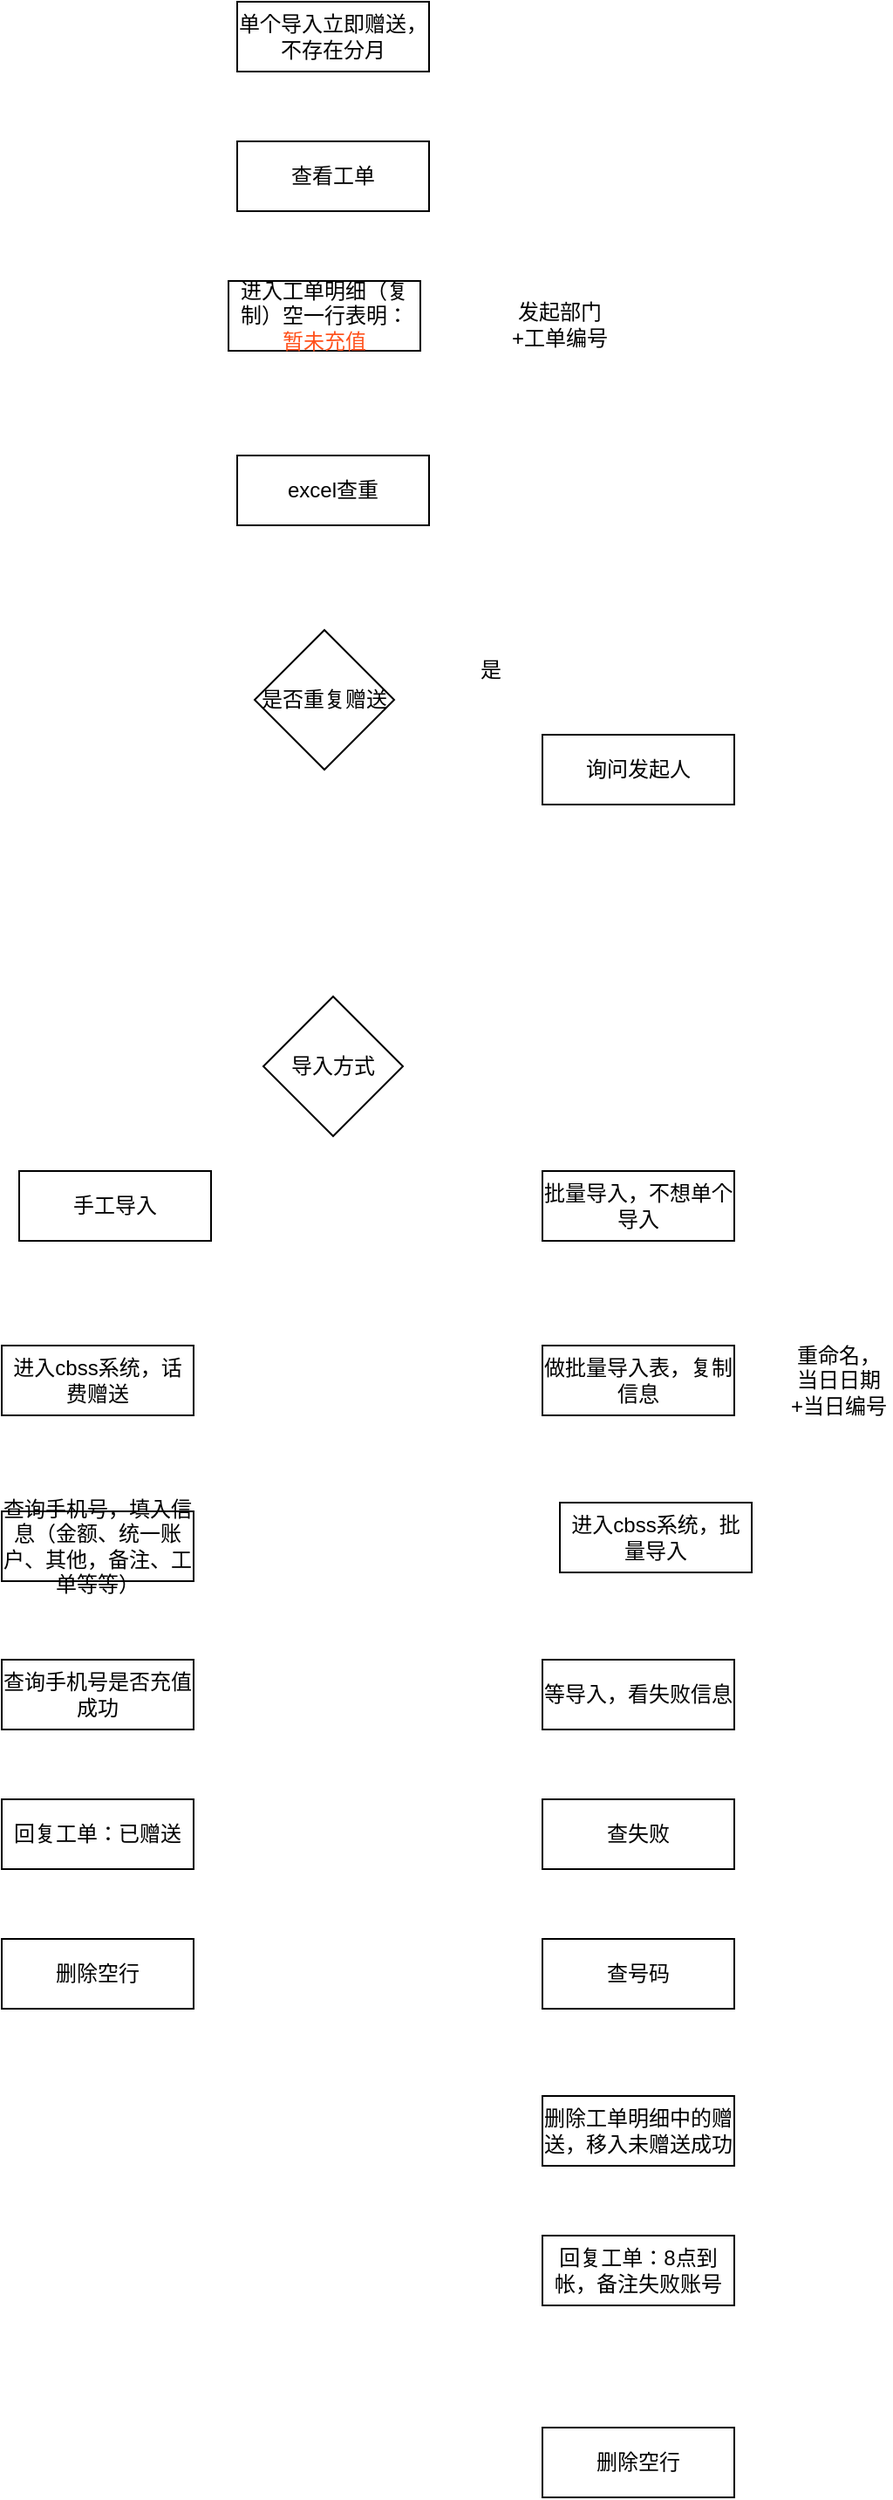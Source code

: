 <mxfile version="24.3.1" type="github">
  <diagram name="第 1 页" id="JPb9Xyj_Zy5FRoCMM1rY">
    <mxGraphModel dx="1158" dy="1779" grid="1" gridSize="10" guides="1" tooltips="1" connect="1" arrows="1" fold="1" page="1" pageScale="1" pageWidth="827" pageHeight="1169" math="0" shadow="0">
      <root>
        <mxCell id="0" />
        <mxCell id="1" parent="0" />
        <mxCell id="A81NCQcHSRhenyB6z1lv-2" value="单个导入立即赠送，不存在分月" style="rounded=0;whiteSpace=wrap;html=1;" vertex="1" parent="1">
          <mxGeometry x="295" y="-270" width="110" height="40" as="geometry" />
        </mxCell>
        <mxCell id="A81NCQcHSRhenyB6z1lv-11" value="查看工单" style="rounded=0;whiteSpace=wrap;html=1;" vertex="1" parent="1">
          <mxGeometry x="295" y="-190" width="110" height="40" as="geometry" />
        </mxCell>
        <mxCell id="A81NCQcHSRhenyB6z1lv-12" value="进入工单明细（复制）空一行表明：&lt;font color=&quot;#ff511c&quot;&gt;暂未充值&lt;/font&gt;" style="rounded=0;whiteSpace=wrap;html=1;" vertex="1" parent="1">
          <mxGeometry x="290" y="-110" width="110" height="40" as="geometry" />
        </mxCell>
        <mxCell id="A81NCQcHSRhenyB6z1lv-13" value="导入方式" style="rhombus;whiteSpace=wrap;html=1;" vertex="1" parent="1">
          <mxGeometry x="310" y="300" width="80" height="80" as="geometry" />
        </mxCell>
        <mxCell id="A81NCQcHSRhenyB6z1lv-16" value="发起部门+工单编号" style="text;html=1;align=center;verticalAlign=middle;whiteSpace=wrap;rounded=0;" vertex="1" parent="1">
          <mxGeometry x="450" y="-100" width="60" height="30" as="geometry" />
        </mxCell>
        <mxCell id="A81NCQcHSRhenyB6z1lv-44" value="手工导入" style="rounded=0;whiteSpace=wrap;html=1;" vertex="1" parent="1">
          <mxGeometry x="170" y="400" width="110" height="40" as="geometry" />
        </mxCell>
        <mxCell id="A81NCQcHSRhenyB6z1lv-45" value="批量导入，不想单个导入" style="rounded=0;whiteSpace=wrap;html=1;" vertex="1" parent="1">
          <mxGeometry x="470" y="400" width="110" height="40" as="geometry" />
        </mxCell>
        <mxCell id="A81NCQcHSRhenyB6z1lv-46" value="进入cbss系统，话费赠送" style="rounded=0;whiteSpace=wrap;html=1;" vertex="1" parent="1">
          <mxGeometry x="160" y="500" width="110" height="40" as="geometry" />
        </mxCell>
        <mxCell id="A81NCQcHSRhenyB6z1lv-47" value="查询手机号，填入信息（金额、统一账户、其他，备注、工单等等）" style="rounded=0;whiteSpace=wrap;html=1;" vertex="1" parent="1">
          <mxGeometry x="160" y="595" width="110" height="40" as="geometry" />
        </mxCell>
        <mxCell id="A81NCQcHSRhenyB6z1lv-48" value="查询手机号是否充值成功" style="rounded=0;whiteSpace=wrap;html=1;" vertex="1" parent="1">
          <mxGeometry x="160" y="680" width="110" height="40" as="geometry" />
        </mxCell>
        <mxCell id="A81NCQcHSRhenyB6z1lv-49" value="回复工单：已赠送" style="rounded=0;whiteSpace=wrap;html=1;" vertex="1" parent="1">
          <mxGeometry x="160" y="760" width="110" height="40" as="geometry" />
        </mxCell>
        <mxCell id="A81NCQcHSRhenyB6z1lv-50" value="删除空行" style="rounded=0;whiteSpace=wrap;html=1;" vertex="1" parent="1">
          <mxGeometry x="160" y="840" width="110" height="40" as="geometry" />
        </mxCell>
        <mxCell id="A81NCQcHSRhenyB6z1lv-51" value="做批量导入表，复制信息" style="rounded=0;whiteSpace=wrap;html=1;" vertex="1" parent="1">
          <mxGeometry x="470" y="500" width="110" height="40" as="geometry" />
        </mxCell>
        <mxCell id="A81NCQcHSRhenyB6z1lv-52" value="重命名，当日日期+当日编号" style="text;html=1;align=center;verticalAlign=middle;whiteSpace=wrap;rounded=0;" vertex="1" parent="1">
          <mxGeometry x="610" y="505" width="60" height="30" as="geometry" />
        </mxCell>
        <mxCell id="A81NCQcHSRhenyB6z1lv-53" value="进入cbss系统，批量导入" style="rounded=0;whiteSpace=wrap;html=1;" vertex="1" parent="1">
          <mxGeometry x="480" y="590" width="110" height="40" as="geometry" />
        </mxCell>
        <mxCell id="A81NCQcHSRhenyB6z1lv-54" value="等导入，看失败信息" style="rounded=0;whiteSpace=wrap;html=1;" vertex="1" parent="1">
          <mxGeometry x="470" y="680" width="110" height="40" as="geometry" />
        </mxCell>
        <mxCell id="A81NCQcHSRhenyB6z1lv-55" value="查失败" style="rounded=0;whiteSpace=wrap;html=1;" vertex="1" parent="1">
          <mxGeometry x="470" y="760" width="110" height="40" as="geometry" />
        </mxCell>
        <mxCell id="A81NCQcHSRhenyB6z1lv-56" value="excel查重" style="rounded=0;whiteSpace=wrap;html=1;" vertex="1" parent="1">
          <mxGeometry x="295" y="-10" width="110" height="40" as="geometry" />
        </mxCell>
        <mxCell id="A81NCQcHSRhenyB6z1lv-58" value="是否重复赠送" style="rhombus;whiteSpace=wrap;html=1;" vertex="1" parent="1">
          <mxGeometry x="305" y="90" width="80" height="80" as="geometry" />
        </mxCell>
        <mxCell id="A81NCQcHSRhenyB6z1lv-59" value="询问发起人" style="rounded=0;whiteSpace=wrap;html=1;" vertex="1" parent="1">
          <mxGeometry x="470" y="150" width="110" height="40" as="geometry" />
        </mxCell>
        <mxCell id="A81NCQcHSRhenyB6z1lv-61" value="查号码" style="rounded=0;whiteSpace=wrap;html=1;" vertex="1" parent="1">
          <mxGeometry x="470" y="840" width="110" height="40" as="geometry" />
        </mxCell>
        <mxCell id="A81NCQcHSRhenyB6z1lv-62" value="删除工单明细中的赠送，移入未赠送成功" style="rounded=0;whiteSpace=wrap;html=1;" vertex="1" parent="1">
          <mxGeometry x="470" y="930" width="110" height="40" as="geometry" />
        </mxCell>
        <mxCell id="A81NCQcHSRhenyB6z1lv-63" value="回复工单：8点到帐，备注失败账号" style="rounded=0;whiteSpace=wrap;html=1;" vertex="1" parent="1">
          <mxGeometry x="470" y="1010" width="110" height="40" as="geometry" />
        </mxCell>
        <mxCell id="A81NCQcHSRhenyB6z1lv-64" value="删除空行" style="rounded=0;whiteSpace=wrap;html=1;" vertex="1" parent="1">
          <mxGeometry x="470" y="1120" width="110" height="40" as="geometry" />
        </mxCell>
        <mxCell id="A81NCQcHSRhenyB6z1lv-65" value="是" style="text;html=1;align=center;verticalAlign=middle;resizable=0;points=[];autosize=1;strokeColor=none;fillColor=none;" vertex="1" parent="1">
          <mxGeometry x="420" y="98" width="40" height="30" as="geometry" />
        </mxCell>
      </root>
    </mxGraphModel>
  </diagram>
</mxfile>
